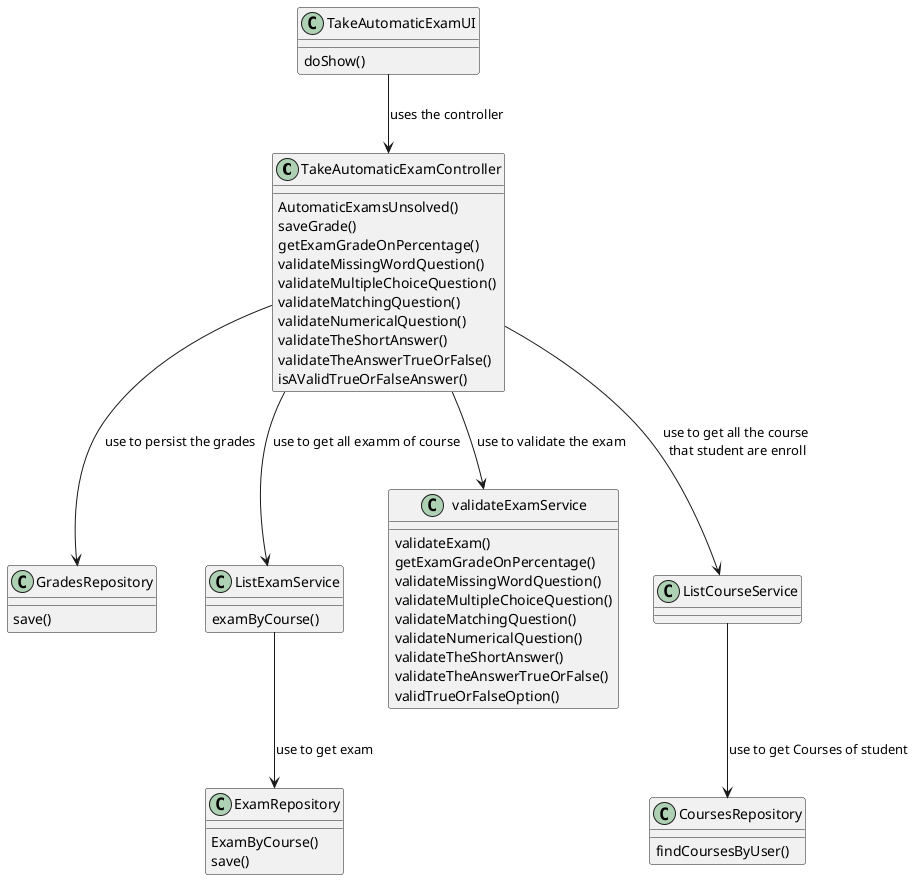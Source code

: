@startuml


class TakeAutomaticExamController {
    AutomaticExamsUnsolved()
    saveGrade()
    getExamGradeOnPercentage()
    validateMissingWordQuestion()
    validateMultipleChoiceQuestion()
    validateMatchingQuestion()
    validateNumericalQuestion()
    validateTheShortAnswer()
    validateTheAnswerTrueOrFalse()
    isAValidTrueOrFalseAnswer()
}

class ExamRepository {
    ExamByCourse()
    save()
}

class CoursesRepository{
    findCoursesByUser()
}

class GradesRepository{
    save()
}

class ListExamService {
    examByCourse()
}


class validateExamService{
    validateExam()
    getExamGradeOnPercentage()
    validateMissingWordQuestion()
    validateMultipleChoiceQuestion()
    validateMatchingQuestion()
    validateNumericalQuestion()
    validateTheShortAnswer()
    validateTheAnswerTrueOrFalse()
    validTrueOrFalseOption()
}

TakeAutomaticExamUI : doShow()
TakeAutomaticExamUI -down-> TakeAutomaticExamController: uses the controller

ListExamService --> ExamRepository: use to get exam
ListCourseService --> CoursesRepository: use to get Courses of student
TakeAutomaticExamController --> validateExamService: use to validate the exam
TakeAutomaticExamController --> ListCourseService: use to get all the course\n that student are enroll
TakeAutomaticExamController --> ListExamService: use to get all examm of course
TakeAutomaticExamController --> GradesRepository: use to persist the grades
@enduml